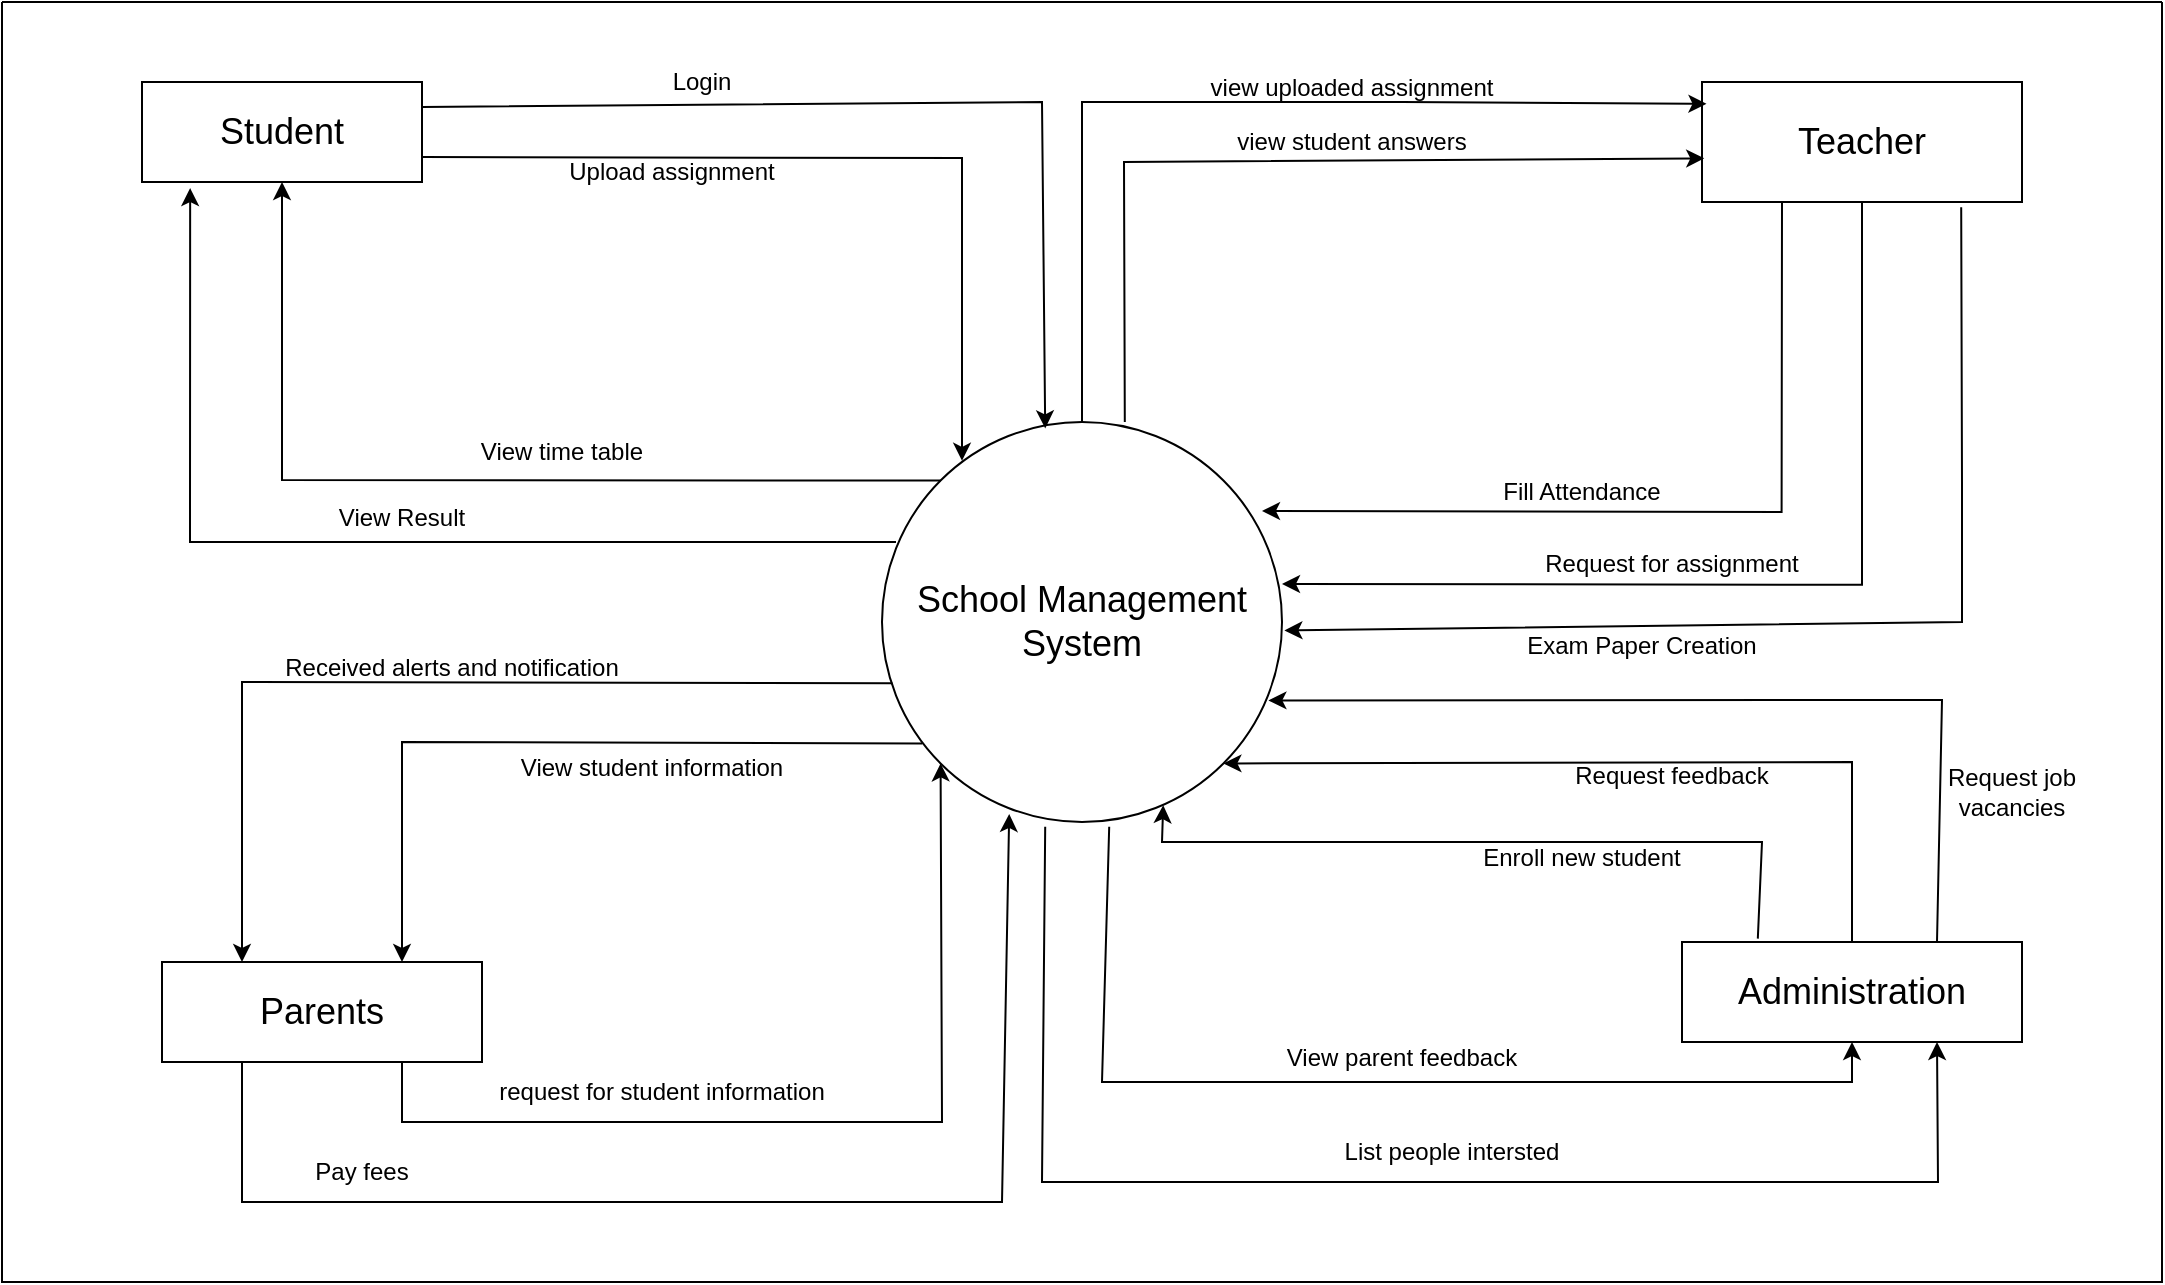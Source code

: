 <mxfile version="24.7.14">
  <diagram name="Page-1" id="KG8xSHkHL_nVGoaRYBiR">
    <mxGraphModel dx="2463" dy="696" grid="1" gridSize="10" guides="1" tooltips="1" connect="1" arrows="1" fold="1" page="1" pageScale="1" pageWidth="850" pageHeight="1100" math="0" shadow="0">
      <root>
        <mxCell id="0" />
        <mxCell id="1" parent="0" />
        <mxCell id="LR99QjypPJg8MmhwpTbA-1" value="&lt;font style=&quot;font-size: 18px;&quot;&gt;School Management System&lt;/font&gt;" style="ellipse;whiteSpace=wrap;html=1;" vertex="1" parent="1">
          <mxGeometry x="240" y="250" width="200" height="200" as="geometry" />
        </mxCell>
        <mxCell id="LR99QjypPJg8MmhwpTbA-2" value="&lt;font style=&quot;font-size: 18px;&quot;&gt;Teacher&lt;/font&gt;" style="rounded=0;whiteSpace=wrap;html=1;" vertex="1" parent="1">
          <mxGeometry x="650" y="80" width="160" height="60" as="geometry" />
        </mxCell>
        <mxCell id="LR99QjypPJg8MmhwpTbA-6" value="" style="endArrow=classic;html=1;rounded=0;exitX=0.5;exitY=0;exitDx=0;exitDy=0;entryX=0.014;entryY=0.182;entryDx=0;entryDy=0;entryPerimeter=0;" edge="1" parent="1" source="LR99QjypPJg8MmhwpTbA-1" target="LR99QjypPJg8MmhwpTbA-2">
          <mxGeometry width="50" height="50" relative="1" as="geometry">
            <mxPoint x="430" y="190" as="sourcePoint" />
            <mxPoint x="480" y="140" as="targetPoint" />
            <Array as="points">
              <mxPoint x="340" y="90" />
              <mxPoint x="500" y="90" />
            </Array>
          </mxGeometry>
        </mxCell>
        <mxCell id="LR99QjypPJg8MmhwpTbA-7" value="" style="endArrow=classic;html=1;rounded=0;exitX=0.607;exitY=0;exitDx=0;exitDy=0;exitPerimeter=0;entryX=0.007;entryY=0.636;entryDx=0;entryDy=0;entryPerimeter=0;" edge="1" parent="1" source="LR99QjypPJg8MmhwpTbA-1" target="LR99QjypPJg8MmhwpTbA-2">
          <mxGeometry width="50" height="50" relative="1" as="geometry">
            <mxPoint x="450" y="230" as="sourcePoint" />
            <mxPoint x="500" y="180" as="targetPoint" />
            <Array as="points">
              <mxPoint x="361" y="120" />
            </Array>
          </mxGeometry>
        </mxCell>
        <mxCell id="LR99QjypPJg8MmhwpTbA-8" value="Fill Attendance" style="text;strokeColor=none;align=center;fillColor=none;html=1;verticalAlign=middle;whiteSpace=wrap;rounded=0;" vertex="1" parent="1">
          <mxGeometry x="535" y="270" width="110" height="30" as="geometry" />
        </mxCell>
        <mxCell id="LR99QjypPJg8MmhwpTbA-9" value="Exam Paper Creation" style="text;strokeColor=none;align=center;fillColor=none;html=1;verticalAlign=middle;whiteSpace=wrap;rounded=0;" vertex="1" parent="1">
          <mxGeometry x="550" y="347" width="140" height="30" as="geometry" />
        </mxCell>
        <mxCell id="LR99QjypPJg8MmhwpTbA-10" value="Request for assignment" style="text;strokeColor=none;align=center;fillColor=none;html=1;verticalAlign=middle;whiteSpace=wrap;rounded=0;" vertex="1" parent="1">
          <mxGeometry x="570" y="306" width="130" height="30" as="geometry" />
        </mxCell>
        <mxCell id="LR99QjypPJg8MmhwpTbA-11" value="view student answers" style="text;strokeColor=none;align=center;fillColor=none;html=1;verticalAlign=middle;whiteSpace=wrap;rounded=0;" vertex="1" parent="1">
          <mxGeometry x="415" y="95" width="120" height="30" as="geometry" />
        </mxCell>
        <mxCell id="LR99QjypPJg8MmhwpTbA-15" value="view uploaded assignment" style="text;strokeColor=none;align=center;fillColor=none;html=1;verticalAlign=middle;whiteSpace=wrap;rounded=0;" vertex="1" parent="1">
          <mxGeometry x="400" y="68" width="150" height="30" as="geometry" />
        </mxCell>
        <mxCell id="LR99QjypPJg8MmhwpTbA-16" value="" style="endArrow=classic;html=1;rounded=0;entryX=1.001;entryY=0.463;entryDx=0;entryDy=0;entryPerimeter=0;" edge="1" parent="1">
          <mxGeometry width="50" height="50" relative="1" as="geometry">
            <mxPoint x="690" y="140" as="sourcePoint" />
            <mxPoint x="430.0" y="294.45" as="targetPoint" />
            <Array as="points">
              <mxPoint x="689.8" y="295" />
            </Array>
          </mxGeometry>
        </mxCell>
        <mxCell id="LR99QjypPJg8MmhwpTbA-17" value="" style="endArrow=classic;html=1;rounded=0;" edge="1" parent="1">
          <mxGeometry width="50" height="50" relative="1" as="geometry">
            <mxPoint x="730" y="140" as="sourcePoint" />
            <mxPoint x="440" y="331" as="targetPoint" />
            <Array as="points">
              <mxPoint x="730" y="242.42" />
              <mxPoint x="730" y="331.42" />
            </Array>
          </mxGeometry>
        </mxCell>
        <mxCell id="LR99QjypPJg8MmhwpTbA-18" value="" style="endArrow=classic;html=1;rounded=0;exitX=0.81;exitY=1.043;exitDx=0;exitDy=0;exitPerimeter=0;entryX=1.006;entryY=0.521;entryDx=0;entryDy=0;entryPerimeter=0;" edge="1" parent="1" source="LR99QjypPJg8MmhwpTbA-2" target="LR99QjypPJg8MmhwpTbA-1">
          <mxGeometry width="50" height="50" relative="1" as="geometry">
            <mxPoint x="724" y="170" as="sourcePoint" />
            <mxPoint x="425" y="376" as="targetPoint" />
            <Array as="points">
              <mxPoint x="780" y="280" />
              <mxPoint x="780" y="350" />
            </Array>
          </mxGeometry>
        </mxCell>
        <mxCell id="LR99QjypPJg8MmhwpTbA-24" value="&lt;font style=&quot;font-size: 18px;&quot;&gt;Administration&lt;/font&gt;" style="rounded=0;whiteSpace=wrap;html=1;" vertex="1" parent="1">
          <mxGeometry x="640" y="510" width="170" height="50" as="geometry" />
        </mxCell>
        <mxCell id="LR99QjypPJg8MmhwpTbA-25" value="" style="endArrow=classic;html=1;rounded=0;exitX=0.75;exitY=0;exitDx=0;exitDy=0;entryX=0.966;entryY=0.696;entryDx=0;entryDy=0;entryPerimeter=0;" edge="1" parent="1" source="LR99QjypPJg8MmhwpTbA-24" target="LR99QjypPJg8MmhwpTbA-1">
          <mxGeometry width="50" height="50" relative="1" as="geometry">
            <mxPoint x="320" y="500" as="sourcePoint" />
            <mxPoint x="370" y="450" as="targetPoint" />
            <Array as="points">
              <mxPoint x="770" y="389" />
            </Array>
          </mxGeometry>
        </mxCell>
        <mxCell id="LR99QjypPJg8MmhwpTbA-26" value="" style="endArrow=classic;html=1;rounded=0;exitX=0.5;exitY=0;exitDx=0;exitDy=0;entryX=1;entryY=1;entryDx=0;entryDy=0;" edge="1" parent="1" source="LR99QjypPJg8MmhwpTbA-24" target="LR99QjypPJg8MmhwpTbA-1">
          <mxGeometry width="50" height="50" relative="1" as="geometry">
            <mxPoint x="320" y="500" as="sourcePoint" />
            <mxPoint x="370" y="450" as="targetPoint" />
            <Array as="points">
              <mxPoint x="725" y="420" />
            </Array>
          </mxGeometry>
        </mxCell>
        <mxCell id="LR99QjypPJg8MmhwpTbA-27" value="" style="endArrow=classic;html=1;rounded=0;exitX=0.223;exitY=-0.034;exitDx=0;exitDy=0;exitPerimeter=0;entryX=0.703;entryY=0.958;entryDx=0;entryDy=0;entryPerimeter=0;" edge="1" parent="1" source="LR99QjypPJg8MmhwpTbA-24" target="LR99QjypPJg8MmhwpTbA-1">
          <mxGeometry width="50" height="50" relative="1" as="geometry">
            <mxPoint x="570" y="480" as="sourcePoint" />
            <mxPoint x="620" y="430" as="targetPoint" />
            <Array as="points">
              <mxPoint x="680" y="460" />
              <mxPoint x="380" y="460" />
            </Array>
          </mxGeometry>
        </mxCell>
        <mxCell id="LR99QjypPJg8MmhwpTbA-28" value="Request job vacancies" style="text;strokeColor=none;align=center;fillColor=none;html=1;verticalAlign=middle;whiteSpace=wrap;rounded=0;" vertex="1" parent="1">
          <mxGeometry x="770" y="420" width="70" height="30" as="geometry" />
        </mxCell>
        <mxCell id="LR99QjypPJg8MmhwpTbA-29" value="Request feedback" style="text;strokeColor=none;align=center;fillColor=none;html=1;verticalAlign=middle;whiteSpace=wrap;rounded=0;" vertex="1" parent="1">
          <mxGeometry x="515" y="412" width="240" height="30" as="geometry" />
        </mxCell>
        <mxCell id="LR99QjypPJg8MmhwpTbA-30" value="Enroll new student" style="text;strokeColor=none;align=center;fillColor=none;html=1;verticalAlign=middle;whiteSpace=wrap;rounded=0;" vertex="1" parent="1">
          <mxGeometry x="500" y="453" width="180" height="30" as="geometry" />
        </mxCell>
        <mxCell id="LR99QjypPJg8MmhwpTbA-31" value="" style="endArrow=classic;html=1;rounded=0;entryX=0.75;entryY=1;entryDx=0;entryDy=0;exitX=0.408;exitY=1.012;exitDx=0;exitDy=0;exitPerimeter=0;" edge="1" parent="1" source="LR99QjypPJg8MmhwpTbA-1" target="LR99QjypPJg8MmhwpTbA-24">
          <mxGeometry width="50" height="50" relative="1" as="geometry">
            <mxPoint x="340" y="350" as="sourcePoint" />
            <mxPoint x="390" y="300" as="targetPoint" />
            <Array as="points">
              <mxPoint x="320" y="630" />
              <mxPoint x="768" y="630" />
            </Array>
          </mxGeometry>
        </mxCell>
        <mxCell id="LR99QjypPJg8MmhwpTbA-32" value="" style="endArrow=classic;html=1;rounded=0;exitX=0.568;exitY=1.012;exitDx=0;exitDy=0;entryX=0.5;entryY=1;entryDx=0;entryDy=0;exitPerimeter=0;" edge="1" parent="1" source="LR99QjypPJg8MmhwpTbA-1" target="LR99QjypPJg8MmhwpTbA-24">
          <mxGeometry width="50" height="50" relative="1" as="geometry">
            <mxPoint x="330" y="470" as="sourcePoint" />
            <mxPoint x="380" y="420" as="targetPoint" />
            <Array as="points">
              <mxPoint x="350" y="580" />
              <mxPoint x="725" y="580" />
            </Array>
          </mxGeometry>
        </mxCell>
        <mxCell id="LR99QjypPJg8MmhwpTbA-34" value="View parent feedback" style="text;strokeColor=none;align=center;fillColor=none;html=1;verticalAlign=middle;whiteSpace=wrap;rounded=0;" vertex="1" parent="1">
          <mxGeometry x="430" y="553" width="140" height="30" as="geometry" />
        </mxCell>
        <mxCell id="LR99QjypPJg8MmhwpTbA-35" value="List people intersted" style="text;strokeColor=none;align=center;fillColor=none;html=1;verticalAlign=middle;whiteSpace=wrap;rounded=0;" vertex="1" parent="1">
          <mxGeometry x="460" y="600" width="130" height="30" as="geometry" />
        </mxCell>
        <mxCell id="LR99QjypPJg8MmhwpTbA-36" value="&lt;font style=&quot;font-size: 18px;&quot;&gt;Parents&lt;/font&gt;" style="rounded=0;whiteSpace=wrap;html=1;" vertex="1" parent="1">
          <mxGeometry x="-120" y="520" width="160" height="50" as="geometry" />
        </mxCell>
        <mxCell id="LR99QjypPJg8MmhwpTbA-37" value="" style="endArrow=classic;html=1;rounded=0;entryX=0.25;entryY=0;entryDx=0;entryDy=0;exitX=0.026;exitY=0.653;exitDx=0;exitDy=0;exitPerimeter=0;" edge="1" parent="1" source="LR99QjypPJg8MmhwpTbA-1" target="LR99QjypPJg8MmhwpTbA-36">
          <mxGeometry width="50" height="50" relative="1" as="geometry">
            <mxPoint x="240" y="380" as="sourcePoint" />
            <mxPoint x="130" y="360" as="targetPoint" />
            <Array as="points">
              <mxPoint x="-80" y="380" />
            </Array>
          </mxGeometry>
        </mxCell>
        <mxCell id="LR99QjypPJg8MmhwpTbA-39" value="" style="endArrow=classic;html=1;rounded=0;entryX=0.75;entryY=0;entryDx=0;entryDy=0;exitX=0.101;exitY=0.804;exitDx=0;exitDy=0;exitPerimeter=0;" edge="1" parent="1" source="LR99QjypPJg8MmhwpTbA-1" target="LR99QjypPJg8MmhwpTbA-36">
          <mxGeometry width="50" height="50" relative="1" as="geometry">
            <mxPoint x="50" y="460" as="sourcePoint" />
            <mxPoint x="100" y="410" as="targetPoint" />
            <Array as="points">
              <mxPoint y="410" />
            </Array>
          </mxGeometry>
        </mxCell>
        <mxCell id="LR99QjypPJg8MmhwpTbA-40" value="Pay fees" style="text;strokeColor=none;align=center;fillColor=none;html=1;verticalAlign=middle;whiteSpace=wrap;rounded=0;" vertex="1" parent="1">
          <mxGeometry x="-50" y="610" width="60" height="30" as="geometry" />
        </mxCell>
        <mxCell id="LR99QjypPJg8MmhwpTbA-42" value="request for student information" style="text;strokeColor=none;align=center;fillColor=none;html=1;verticalAlign=middle;whiteSpace=wrap;rounded=0;" vertex="1" parent="1">
          <mxGeometry x="40" y="570" width="180" height="30" as="geometry" />
        </mxCell>
        <mxCell id="LR99QjypPJg8MmhwpTbA-49" value="" style="endArrow=classic;html=1;rounded=0;exitX=0.75;exitY=1;exitDx=0;exitDy=0;entryX=0;entryY=1;entryDx=0;entryDy=0;" edge="1" parent="1" source="LR99QjypPJg8MmhwpTbA-36" target="LR99QjypPJg8MmhwpTbA-1">
          <mxGeometry width="50" height="50" relative="1" as="geometry">
            <mxPoint x="190" y="530" as="sourcePoint" />
            <mxPoint x="240" y="480" as="targetPoint" />
            <Array as="points">
              <mxPoint y="600" />
              <mxPoint x="270" y="600" />
            </Array>
          </mxGeometry>
        </mxCell>
        <mxCell id="LR99QjypPJg8MmhwpTbA-50" value="" style="endArrow=classic;html=1;rounded=0;entryX=0.318;entryY=0.98;entryDx=0;entryDy=0;entryPerimeter=0;exitX=0.25;exitY=1;exitDx=0;exitDy=0;" edge="1" parent="1" source="LR99QjypPJg8MmhwpTbA-36" target="LR99QjypPJg8MmhwpTbA-1">
          <mxGeometry width="50" height="50" relative="1" as="geometry">
            <mxPoint x="190" y="530" as="sourcePoint" />
            <mxPoint x="240" y="480" as="targetPoint" />
            <Array as="points">
              <mxPoint x="-80" y="640" />
              <mxPoint x="300" y="640" />
            </Array>
          </mxGeometry>
        </mxCell>
        <mxCell id="LR99QjypPJg8MmhwpTbA-51" value="Received alerts and notification" style="text;strokeColor=none;align=center;fillColor=none;html=1;verticalAlign=middle;whiteSpace=wrap;rounded=0;" vertex="1" parent="1">
          <mxGeometry x="-100" y="358" width="250" height="30" as="geometry" />
        </mxCell>
        <mxCell id="LR99QjypPJg8MmhwpTbA-52" value="View student information" style="text;strokeColor=none;align=center;fillColor=none;html=1;verticalAlign=middle;whiteSpace=wrap;rounded=0;" vertex="1" parent="1">
          <mxGeometry x="40" y="408" width="170" height="30" as="geometry" />
        </mxCell>
        <mxCell id="LR99QjypPJg8MmhwpTbA-53" value="" style="endArrow=classic;html=1;rounded=0;entryX=0.408;entryY=0.016;entryDx=0;entryDy=0;entryPerimeter=0;exitX=1;exitY=0.25;exitDx=0;exitDy=0;" edge="1" parent="1" source="LR99QjypPJg8MmhwpTbA-54" target="LR99QjypPJg8MmhwpTbA-1">
          <mxGeometry width="50" height="50" relative="1" as="geometry">
            <mxPoint x="110" y="100" as="sourcePoint" />
            <mxPoint x="220" y="340" as="targetPoint" />
            <Array as="points">
              <mxPoint x="320" y="90" />
            </Array>
          </mxGeometry>
        </mxCell>
        <mxCell id="LR99QjypPJg8MmhwpTbA-54" value="&lt;font style=&quot;font-size: 18px;&quot;&gt;Student&lt;/font&gt;" style="rounded=0;whiteSpace=wrap;html=1;" vertex="1" parent="1">
          <mxGeometry x="-130" y="80" width="140" height="50" as="geometry" />
        </mxCell>
        <mxCell id="LR99QjypPJg8MmhwpTbA-55" value="" style="endArrow=classic;html=1;rounded=0;entryX=0.2;entryY=0.097;entryDx=0;entryDy=0;entryPerimeter=0;exitX=1;exitY=0.75;exitDx=0;exitDy=0;" edge="1" parent="1" source="LR99QjypPJg8MmhwpTbA-54" target="LR99QjypPJg8MmhwpTbA-1">
          <mxGeometry width="50" height="50" relative="1" as="geometry">
            <mxPoint x="180" y="190" as="sourcePoint" />
            <mxPoint x="230" y="140" as="targetPoint" />
            <Array as="points">
              <mxPoint x="280" y="118" />
            </Array>
          </mxGeometry>
        </mxCell>
        <mxCell id="LR99QjypPJg8MmhwpTbA-56" value="" style="endArrow=classic;html=1;rounded=0;entryX=0.5;entryY=1;entryDx=0;entryDy=0;exitX=0;exitY=0;exitDx=0;exitDy=0;" edge="1" parent="1" source="LR99QjypPJg8MmhwpTbA-1" target="LR99QjypPJg8MmhwpTbA-54">
          <mxGeometry width="50" height="50" relative="1" as="geometry">
            <mxPoint x="90" y="280" as="sourcePoint" />
            <mxPoint x="-60" y="140" as="targetPoint" />
            <Array as="points">
              <mxPoint x="-60" y="279" />
            </Array>
          </mxGeometry>
        </mxCell>
        <mxCell id="LR99QjypPJg8MmhwpTbA-57" value="" style="endArrow=classic;html=1;rounded=0;exitX=0.035;exitY=0.3;exitDx=0;exitDy=0;exitPerimeter=0;entryX=0.172;entryY=1.061;entryDx=0;entryDy=0;entryPerimeter=0;" edge="1" parent="1" source="LR99QjypPJg8MmhwpTbA-1" target="LR99QjypPJg8MmhwpTbA-54">
          <mxGeometry width="50" height="50" relative="1" as="geometry">
            <mxPoint x="90" y="280" as="sourcePoint" />
            <mxPoint x="140" y="230" as="targetPoint" />
            <Array as="points">
              <mxPoint x="-106" y="310" />
            </Array>
          </mxGeometry>
        </mxCell>
        <mxCell id="LR99QjypPJg8MmhwpTbA-58" value="Login" style="text;strokeColor=none;align=center;fillColor=none;html=1;verticalAlign=middle;whiteSpace=wrap;rounded=0;" vertex="1" parent="1">
          <mxGeometry x="120" y="65" width="60" height="30" as="geometry" />
        </mxCell>
        <mxCell id="LR99QjypPJg8MmhwpTbA-59" value="Upload assignment" style="text;strokeColor=none;align=center;fillColor=none;html=1;verticalAlign=middle;whiteSpace=wrap;rounded=0;" vertex="1" parent="1">
          <mxGeometry x="70" y="110" width="130" height="30" as="geometry" />
        </mxCell>
        <mxCell id="LR99QjypPJg8MmhwpTbA-60" value="View time table" style="text;strokeColor=none;align=center;fillColor=none;html=1;verticalAlign=middle;whiteSpace=wrap;rounded=0;" vertex="1" parent="1">
          <mxGeometry x="30" y="250" width="100" height="30" as="geometry" />
        </mxCell>
        <mxCell id="LR99QjypPJg8MmhwpTbA-61" value="View Result" style="text;strokeColor=none;align=center;fillColor=none;html=1;verticalAlign=middle;whiteSpace=wrap;rounded=0;" vertex="1" parent="1">
          <mxGeometry x="-60" y="283" width="120" height="30" as="geometry" />
        </mxCell>
        <mxCell id="LR99QjypPJg8MmhwpTbA-63" value="" style="swimlane;startSize=0;" vertex="1" parent="1">
          <mxGeometry x="-200" y="40" width="1080" height="640" as="geometry" />
        </mxCell>
      </root>
    </mxGraphModel>
  </diagram>
</mxfile>
